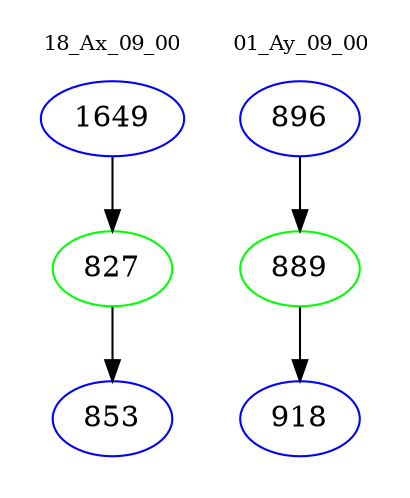 digraph{
subgraph cluster_0 {
color = white
label = "18_Ax_09_00";
fontsize=10;
T0_1649 [label="1649", color="blue"]
T0_1649 -> T0_827 [color="black"]
T0_827 [label="827", color="green"]
T0_827 -> T0_853 [color="black"]
T0_853 [label="853", color="blue"]
}
subgraph cluster_1 {
color = white
label = "01_Ay_09_00";
fontsize=10;
T1_896 [label="896", color="blue"]
T1_896 -> T1_889 [color="black"]
T1_889 [label="889", color="green"]
T1_889 -> T1_918 [color="black"]
T1_918 [label="918", color="blue"]
}
}
